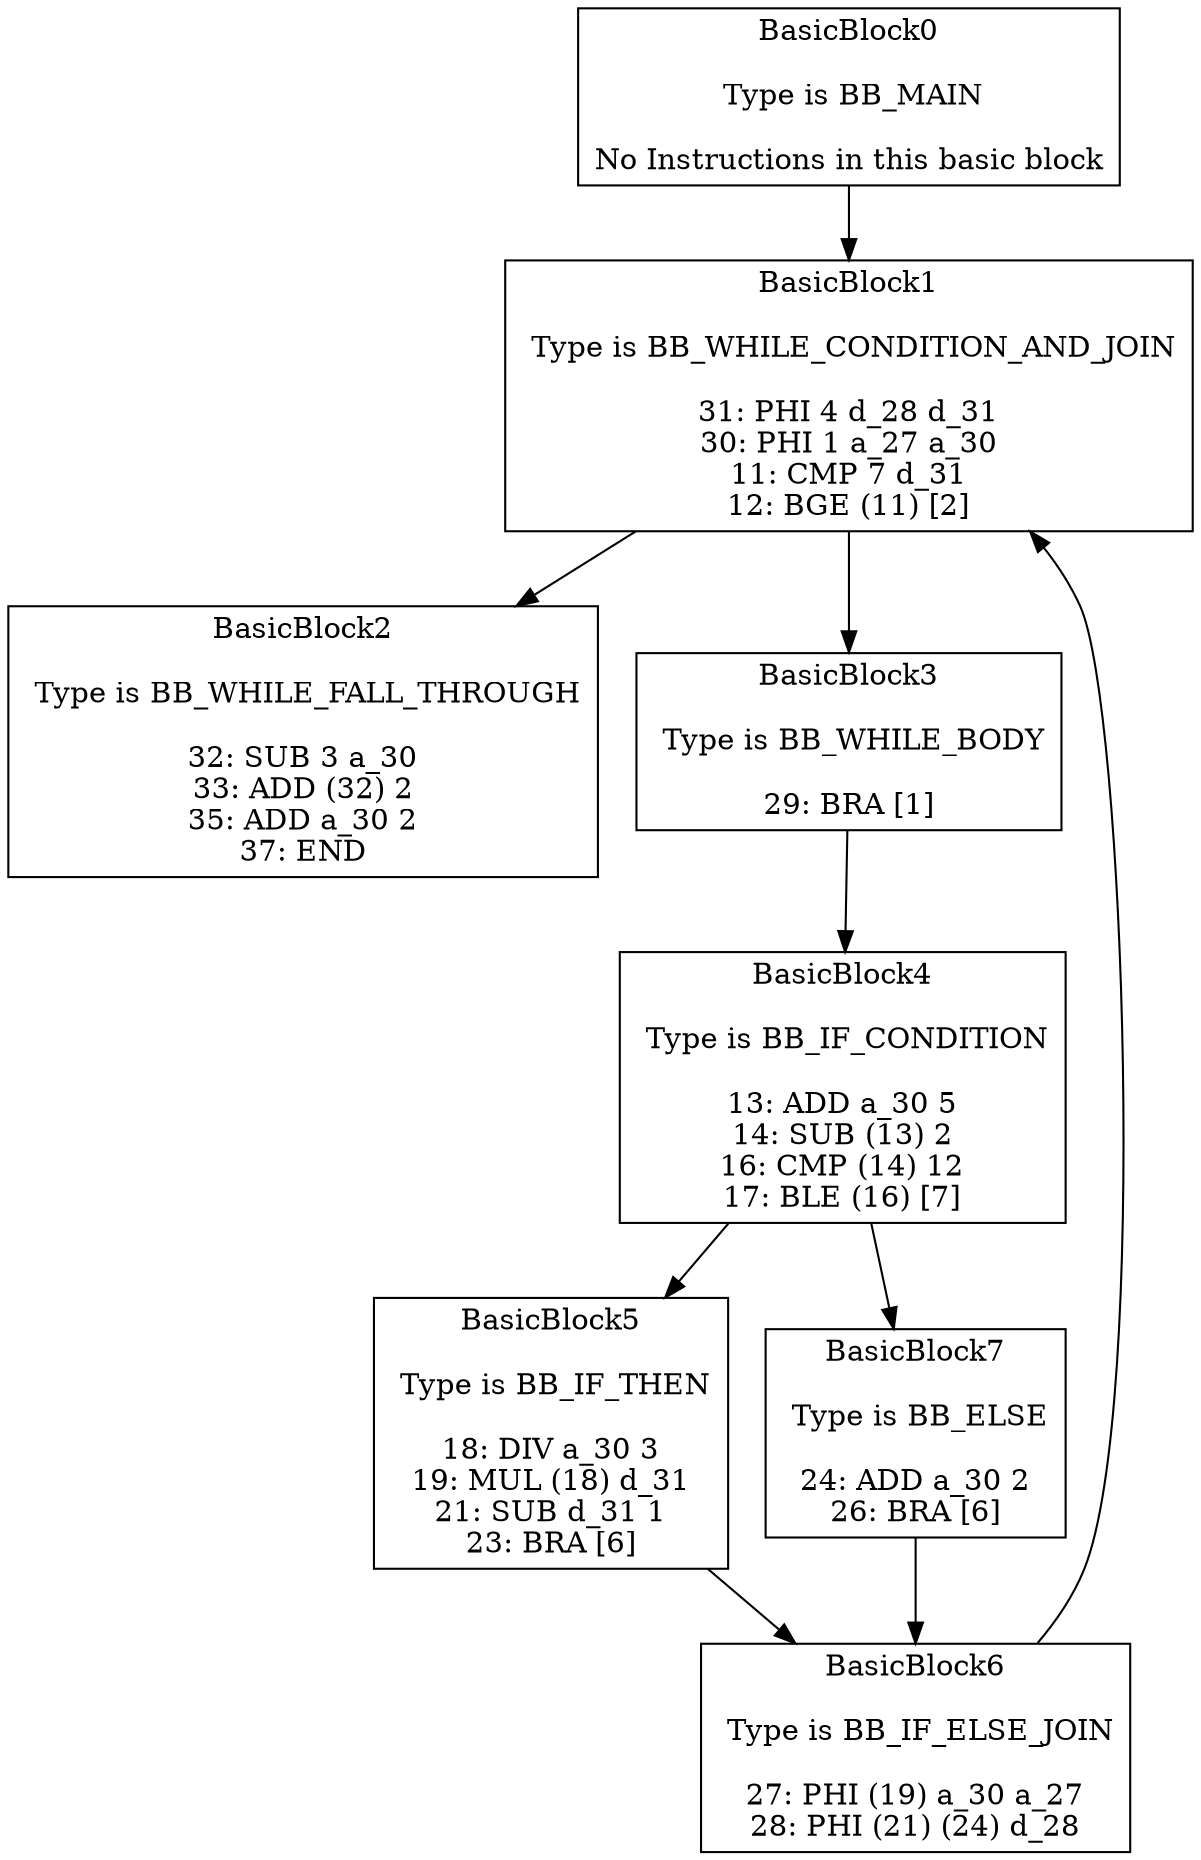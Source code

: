 digraph{
BasicBlock0 -> BasicBlock1
BasicBlock1 -> BasicBlock2
BasicBlock1 -> BasicBlock3
BasicBlock3 -> BasicBlock4
BasicBlock4 -> BasicBlock5
BasicBlock4 -> BasicBlock7
BasicBlock5 -> BasicBlock6
BasicBlock6 -> BasicBlock1
BasicBlock7 -> BasicBlock6
BasicBlock0[shape="box", label="BasicBlock0

 Type is BB_MAIN

No Instructions in this basic block
"]
BasicBlock1[shape="box", label="BasicBlock1

 Type is BB_WHILE_CONDITION_AND_JOIN

31: PHI 4 d_28 d_31
30: PHI 1 a_27 a_30
11: CMP 7 d_31
12: BGE (11) [2]
"]
BasicBlock2[shape="box", label="BasicBlock2

 Type is BB_WHILE_FALL_THROUGH

32: SUB 3 a_30
33: ADD (32) 2
35: ADD a_30 2
37: END
"]
BasicBlock3[shape="box", label="BasicBlock3

 Type is BB_WHILE_BODY

29: BRA [1]
"]
BasicBlock4[shape="box", label="BasicBlock4

 Type is BB_IF_CONDITION

13: ADD a_30 5
14: SUB (13) 2
16: CMP (14) 12
17: BLE (16) [7]
"]
BasicBlock5[shape="box", label="BasicBlock5

 Type is BB_IF_THEN

18: DIV a_30 3
19: MUL (18) d_31
21: SUB d_31 1
23: BRA [6]
"]
BasicBlock6[shape="box", label="BasicBlock6

 Type is BB_IF_ELSE_JOIN

27: PHI (19) a_30 a_27
28: PHI (21) (24) d_28
"]
BasicBlock7[shape="box", label="BasicBlock7

 Type is BB_ELSE

24: ADD a_30 2
26: BRA [6]
"]
}
